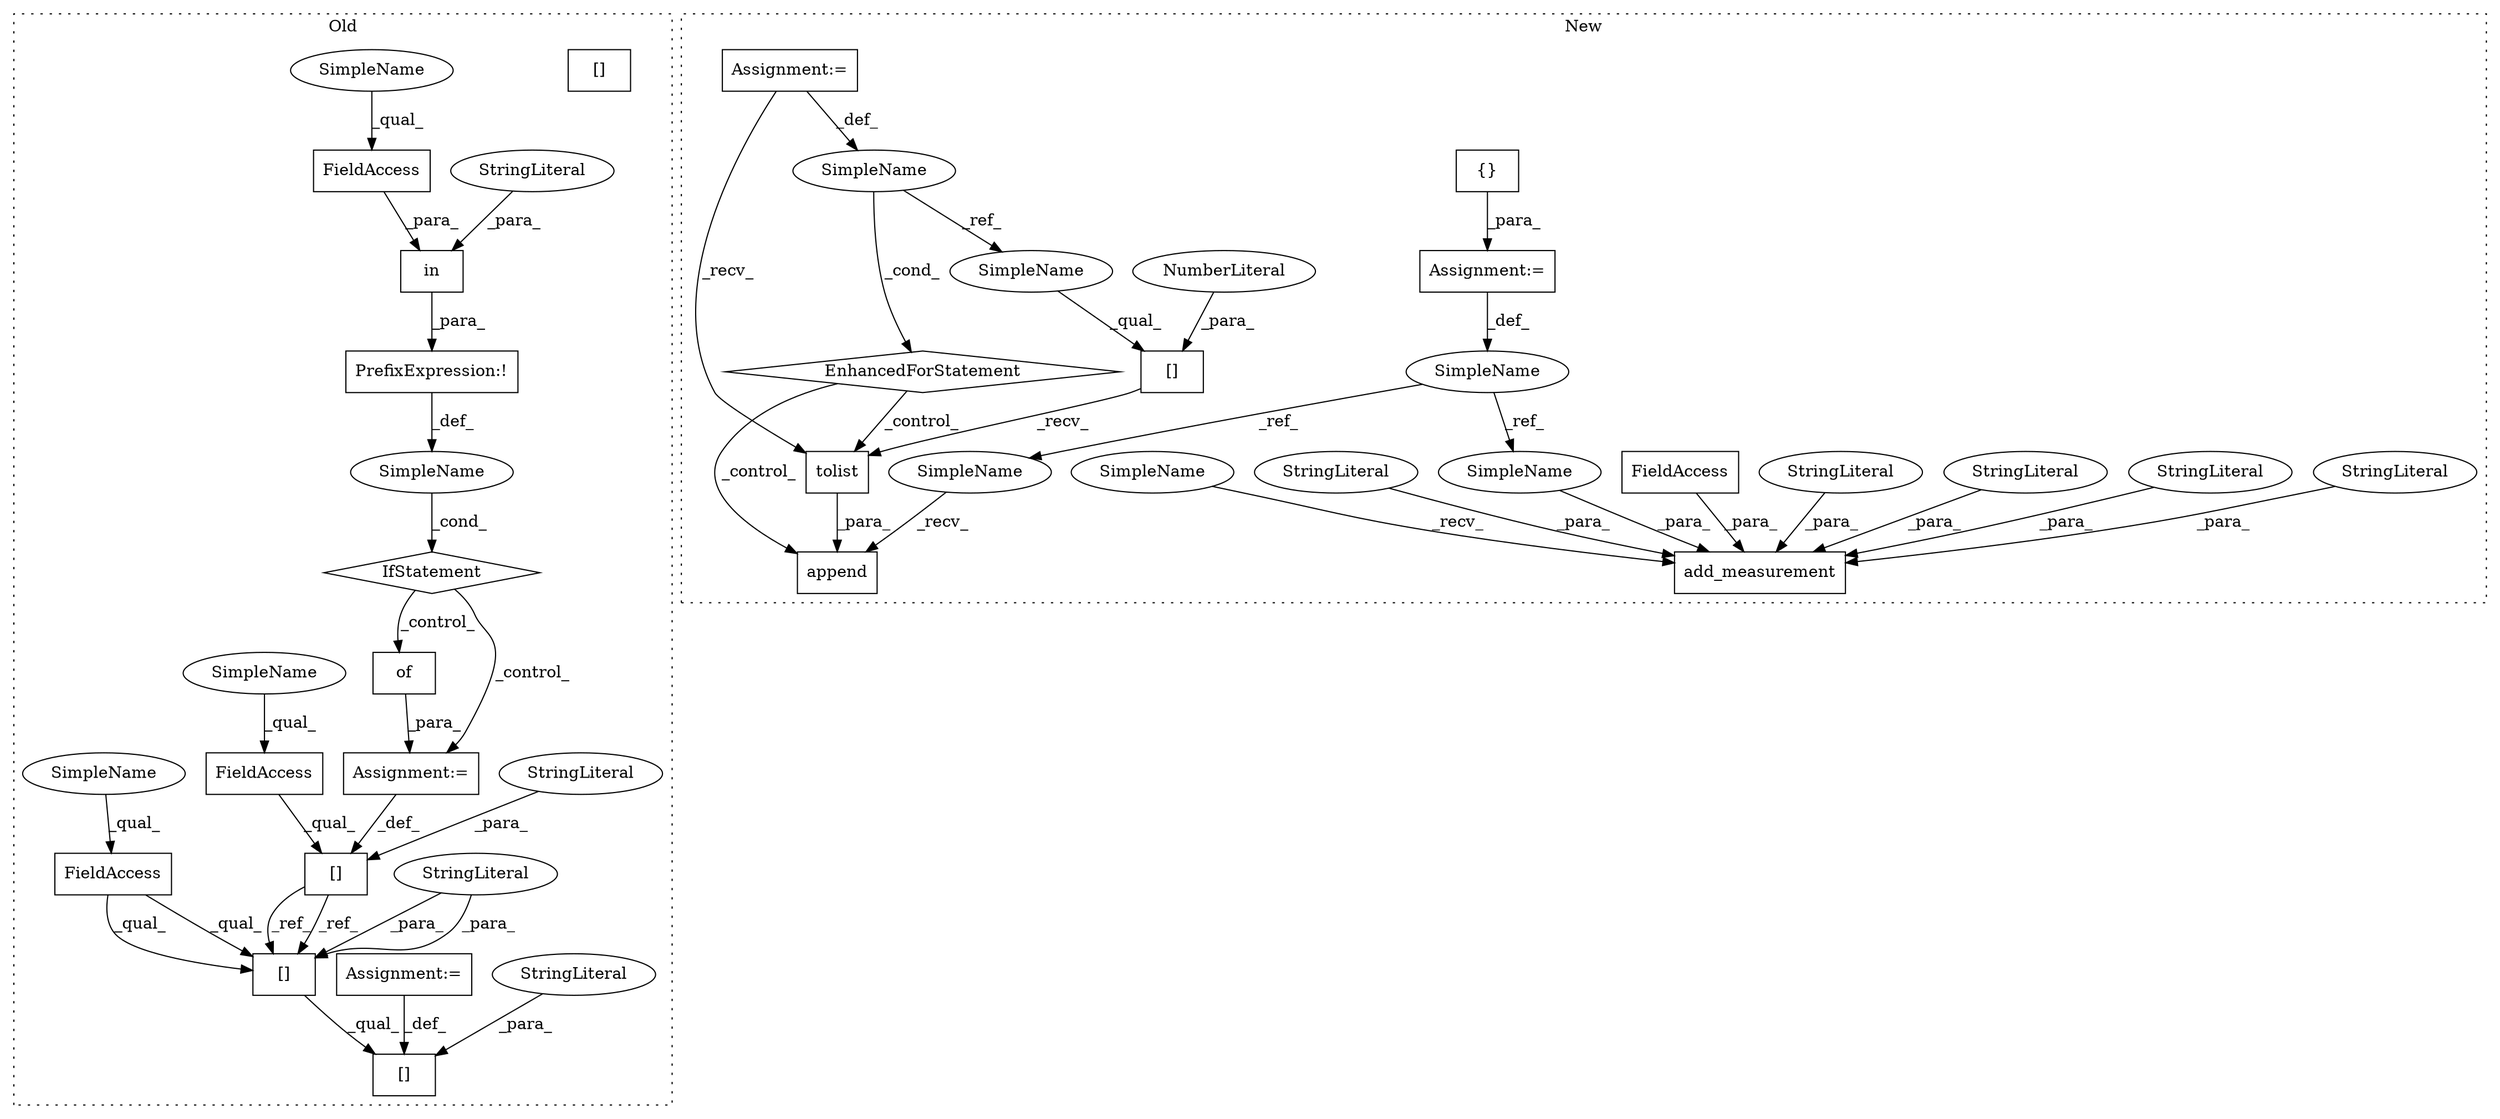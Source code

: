 digraph G {
subgraph cluster0 {
1 [label="of" a="32" s="6259" l="4" shape="box"];
3 [label="[]" a="2" s="6415,6472" l="43,1" shape="box"];
8 [label="StringLiteral" a="45" s="6458" l="14" shape="ellipse"];
9 [label="[]" a="2" s="6415,6456" l="21,1" shape="box"];
10 [label="StringLiteral" a="45" s="6436" l="20" shape="ellipse"];
11 [label="[]" a="2" s="6212,6253" l="21,1" shape="box"];
12 [label="StringLiteral" a="45" s="6233" l="20" shape="ellipse"];
13 [label="FieldAccess" a="22" s="6415" l="20" shape="box"];
14 [label="FieldAccess" a="22" s="6212" l="20" shape="box"];
15 [label="FieldAccess" a="22" s="6179" l="20" shape="box"];
16 [label="SimpleName" a="42" s="" l="" shape="ellipse"];
17 [label="IfStatement" a="25" s="6143,6200" l="4,2" shape="diamond"];
18 [label="Assignment:=" a="7" s="6254" l="1" shape="box"];
19 [label="Assignment:=" a="7" s="6473" l="1" shape="box"];
22 [label="PrefixExpression:!" a="38" s="6147" l="1" shape="box"];
23 [label="in" a="105" s="6155" l="44" shape="box"];
25 [label="StringLiteral" a="45" s="6155" l="20" shape="ellipse"];
35 [label="[]" a="2" s="6415,6456" l="21,1" shape="box"];
36 [label="SimpleName" a="42" s="6179" l="7" shape="ellipse"];
37 [label="SimpleName" a="42" s="6415" l="7" shape="ellipse"];
38 [label="SimpleName" a="42" s="6212" l="7" shape="ellipse"];
label = "Old";
style="dotted";
}
subgraph cluster1 {
2 [label="add_measurement" a="32" s="9151,9296" l="16,1" shape="box"];
4 [label="StringLiteral" a="45" s="9290" l="6" shape="ellipse"];
5 [label="StringLiteral" a="45" s="9223" l="40" shape="ellipse"];
6 [label="StringLiteral" a="45" s="9167" l="14" shape="ellipse"];
7 [label="StringLiteral" a="45" s="9182" l="40" shape="ellipse"];
20 [label="FieldAccess" a="22" s="9271" l="4" shape="box"];
21 [label="{}" a="4" s="1839" l="2" shape="box"];
24 [label="StringLiteral" a="45" s="9264" l="6" shape="ellipse"];
26 [label="SimpleName" a="42" s="1816" l="13" shape="ellipse"];
27 [label="append" a="32" s="8828,8849" l="7,1" shape="box"];
28 [label="SimpleName" a="42" s="8791" l="2" shape="ellipse"];
29 [label="EnhancedForStatement" a="70" s="8734,8804" l="53,2" shape="diamond"];
30 [label="[]" a="2" s="8835,8839" l="3,1" shape="box"];
31 [label="NumberLiteral" a="34" s="8838" l="1" shape="ellipse"];
32 [label="tolist" a="32" s="8841" l="8" shape="box"];
33 [label="Assignment:=" a="7" s="1739" l="1" shape="box"];
34 [label="Assignment:=" a="7" s="1829" l="1" shape="box"];
39 [label="SimpleName" a="42" s="8835" l="2" shape="ellipse"];
40 [label="SimpleName" a="42" s="9276" l="13" shape="ellipse"];
41 [label="SimpleName" a="42" s="8814" l="13" shape="ellipse"];
42 [label="SimpleName" a="42" s="9143" l="7" shape="ellipse"];
label = "New";
style="dotted";
}
1 -> 18 [label="_para_"];
4 -> 2 [label="_para_"];
5 -> 2 [label="_para_"];
6 -> 2 [label="_para_"];
7 -> 2 [label="_para_"];
8 -> 3 [label="_para_"];
10 -> 35 [label="_para_"];
10 -> 35 [label="_para_"];
11 -> 35 [label="_ref_"];
11 -> 35 [label="_ref_"];
12 -> 11 [label="_para_"];
13 -> 35 [label="_qual_"];
13 -> 35 [label="_qual_"];
14 -> 11 [label="_qual_"];
15 -> 23 [label="_para_"];
16 -> 17 [label="_cond_"];
17 -> 18 [label="_control_"];
17 -> 1 [label="_control_"];
18 -> 11 [label="_def_"];
19 -> 3 [label="_def_"];
20 -> 2 [label="_para_"];
21 -> 34 [label="_para_"];
22 -> 16 [label="_def_"];
23 -> 22 [label="_para_"];
24 -> 2 [label="_para_"];
25 -> 23 [label="_para_"];
26 -> 41 [label="_ref_"];
26 -> 40 [label="_ref_"];
28 -> 29 [label="_cond_"];
28 -> 39 [label="_ref_"];
29 -> 32 [label="_control_"];
29 -> 27 [label="_control_"];
30 -> 32 [label="_recv_"];
31 -> 30 [label="_para_"];
32 -> 27 [label="_para_"];
33 -> 32 [label="_recv_"];
33 -> 28 [label="_def_"];
34 -> 26 [label="_def_"];
35 -> 3 [label="_qual_"];
36 -> 15 [label="_qual_"];
37 -> 13 [label="_qual_"];
38 -> 14 [label="_qual_"];
39 -> 30 [label="_qual_"];
40 -> 2 [label="_para_"];
41 -> 27 [label="_recv_"];
42 -> 2 [label="_recv_"];
}